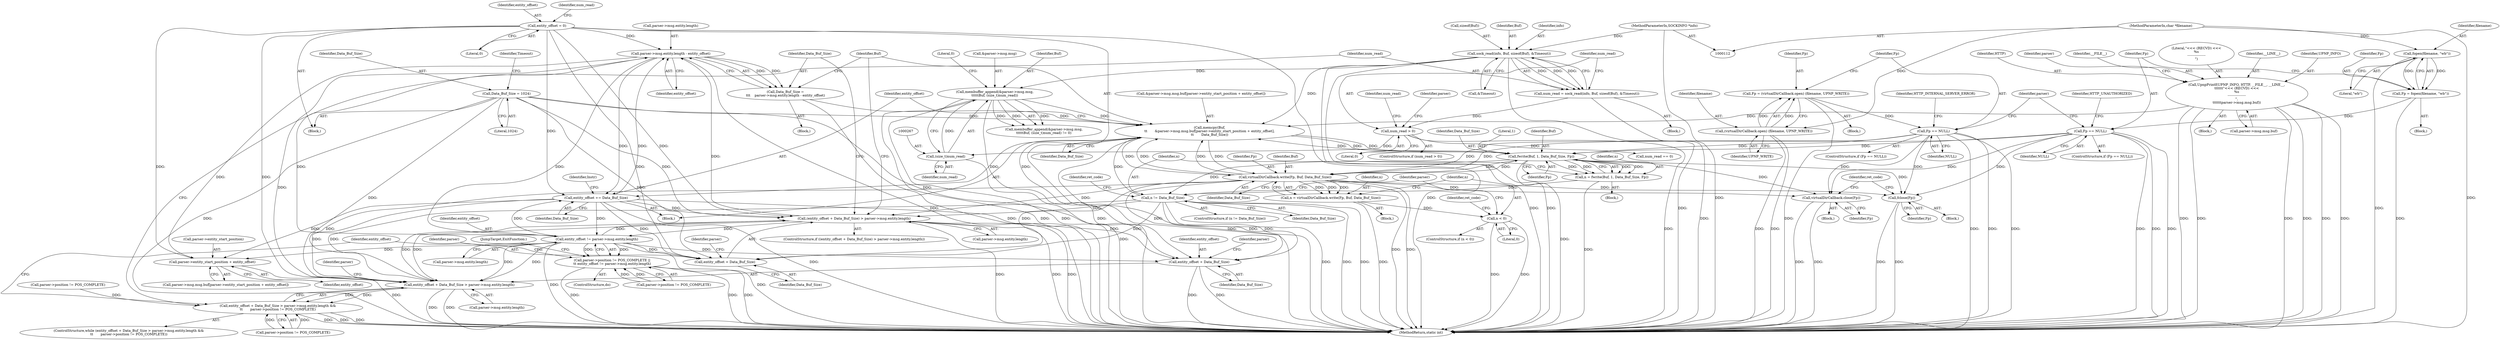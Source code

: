 digraph "0_pupnp-code_be0a01bdb83395d9f3a5ea09c1308a4f1a972cbd@pointer" {
"1000374" [label="(Call,parser->msg.entity.length - entity_offset)"];
"1000360" [label="(Call,(entity_offset + Data_Buf_Size) > parser->msg.entity.length)"];
"1000400" [label="(Call,entity_offset += Data_Buf_Size)"];
"1000383" [label="(Call,memcpy(Buf,\n\t\t       &parser->msg.msg.buf[parser->entity_start_position + entity_offset],\n\t\t       Data_Buf_Size))"];
"1000258" [label="(Call,membuffer_append(&parser->msg.msg,\n\t\t\t\t\tBuf, (size_t)num_read))"];
"1000244" [label="(Call,sock_read(info, Buf, sizeof(Buf), &Timeout))"];
"1000114" [label="(MethodParameterIn,SOCKINFO *info)"];
"1000266" [label="(Call,(size_t)num_read)"];
"1000252" [label="(Call,num_read > 0)"];
"1000242" [label="(Call,num_read = sock_read(info, Buf, sizeof(Buf), &Timeout))"];
"1000431" [label="(Call,fwrite(Buf, 1, Data_Buf_Size, Fp))"];
"1000413" [label="(Call,virtualDirCallback.write(Fp, Buf, Data_Buf_Size))"];
"1000175" [label="(Call,Fp == NULL)"];
"1000169" [label="(Call,Fp = fopen(filename, \"wb\"))"];
"1000171" [label="(Call,fopen(filename, \"wb\"))"];
"1000115" [label="(MethodParameterIn,char *filename)"];
"1000162" [label="(Call,Fp == NULL)"];
"1000156" [label="(Call,Fp = (virtualDirCallback.open) (filename, UPNP_WRITE))"];
"1000158" [label="(Call,(virtualDirCallback.open) (filename, UPNP_WRITE))"];
"1000319" [label="(Call,UpnpPrintf(UPNP_INFO, HTTP, __FILE__, __LINE__,\n\t\t\t\t\t\t\"<<< (RECVD) <<<\n%s\n-----------------\n\",\n\t\t\t\t\t\tparser->msg.msg.buf))"];
"1000372" [label="(Call,Data_Buf_Size =\n\t\t\t    parser->msg.entity.length - entity_offset)"];
"1000374" [label="(Call,parser->msg.entity.length - entity_offset)"];
"1000138" [label="(Call,entity_offset = 0)"];
"1000451" [label="(Call,entity_offset != parser->msg.entity.length)"];
"1000119" [label="(Call,Data_Buf_Size = 1024)"];
"1000437" [label="(Call,n != Data_Buf_Size)"];
"1000429" [label="(Call,n = fwrite(Buf, 1, Data_Buf_Size, Fp))"];
"1000225" [label="(Call,entity_offset + Data_Buf_Size > parser->msg.entity.length)"];
"1000224" [label="(Call,entity_offset + Data_Buf_Size > parser->msg.entity.length &&\n\t\t       parser->position != POS_COMPLETE)"];
"1000226" [label="(Call,entity_offset + Data_Buf_Size)"];
"1000361" [label="(Call,entity_offset + Data_Buf_Size)"];
"1000394" [label="(Call,parser->entity_start_position + entity_offset)"];
"1000445" [label="(Call,parser->position != POS_COMPLETE ||\n\t\t entity_offset != parser->msg.entity.length)"];
"1000411" [label="(Call,n = virtualDirCallback.write(Fp, Buf, Data_Buf_Size))"];
"1000418" [label="(Call,n < 0)"];
"1000468" [label="(Call,virtualDirCallback.close(Fp))"];
"1000472" [label="(Call,fclose(Fp))"];
"1000224" [label="(Call,entity_offset + Data_Buf_Size > parser->msg.entity.length &&\n\t\t       parser->position != POS_COMPLETE)"];
"1000227" [label="(Identifier,entity_offset)"];
"1000400" [label="(Call,entity_offset += Data_Buf_Size)"];
"1000177" [label="(Identifier,NULL)"];
"1000241" [label="(Block,)"];
"1000438" [label="(Identifier,n)"];
"1000385" [label="(Call,&parser->msg.msg.buf[parser->entity_start_position + entity_offset])"];
"1000226" [label="(Call,entity_offset + Data_Buf_Size)"];
"1000359" [label="(ControlStructure,if ((entity_offset + Data_Buf_Size) > parser->msg.entity.length))"];
"1000420" [label="(Literal,0)"];
"1000252" [label="(Call,num_read > 0)"];
"1000367" [label="(Identifier,parser)"];
"1000416" [label="(Identifier,Data_Buf_Size)"];
"1000399" [label="(Identifier,Data_Buf_Size)"];
"1000166" [label="(Identifier,HTTP_INTERNAL_SERVER_ERROR)"];
"1000386" [label="(Call,parser->msg.msg.buf[parser->entity_start_position + entity_offset])"];
"1000257" [label="(Call,membuffer_append(&parser->msg.msg,\n\t\t\t\t\tBuf, (size_t)num_read) != 0)"];
"1000335" [label="(Identifier,parser)"];
"1000417" [label="(ControlStructure,if (n < 0))"];
"1000442" [label="(Identifier,ret_code)"];
"1000364" [label="(Call,parser->msg.entity.length)"];
"1000472" [label="(Call,fclose(Fp))"];
"1000375" [label="(Call,parser->msg.entity.length)"];
"1000405" [label="(Identifier,Instr)"];
"1000432" [label="(Identifier,Buf)"];
"1000139" [label="(Identifier,entity_offset)"];
"1000473" [label="(Identifier,Fp)"];
"1000175" [label="(Call,Fp == NULL)"];
"1000371" [label="(Block,)"];
"1000362" [label="(Identifier,entity_offset)"];
"1000312" [label="(Call,num_read == 0)"];
"1000268" [label="(Identifier,num_read)"];
"1000325" [label="(Call,parser->msg.msg.buf)"];
"1000434" [label="(Identifier,Data_Buf_Size)"];
"1000225" [label="(Call,entity_offset + Data_Buf_Size > parser->msg.entity.length)"];
"1000188" [label="(Call,parser->position != POS_COMPLETE)"];
"1000172" [label="(Identifier,filename)"];
"1000246" [label="(Identifier,Buf)"];
"1000179" [label="(Identifier,HTTP_UNAUTHORIZED)"];
"1000322" [label="(Identifier,__FILE__)"];
"1000185" [label="(ControlStructure,do)"];
"1000423" [label="(Identifier,ret_code)"];
"1000460" [label="(JumpTarget,ExitFunction:)"];
"1000361" [label="(Call,entity_offset + Data_Buf_Size)"];
"1000258" [label="(Call,membuffer_append(&parser->msg.msg,\n\t\t\t\t\tBuf, (size_t)num_read))"];
"1000173" [label="(Literal,\"wb\")"];
"1000265" [label="(Identifier,Buf)"];
"1000168" [label="(Block,)"];
"1000324" [label="(Literal,\"<<< (RECVD) <<<\n%s\n-----------------\n\")"];
"1000253" [label="(Identifier,num_read)"];
"1000115" [label="(MethodParameterIn,char *filename)"];
"1000433" [label="(Literal,1)"];
"1000119" [label="(Call,Data_Buf_Size = 1024)"];
"1000429" [label="(Call,n = fwrite(Buf, 1, Data_Buf_Size, Fp))"];
"1000159" [label="(Identifier,filename)"];
"1000439" [label="(Identifier,Data_Buf_Size)"];
"1000140" [label="(Literal,0)"];
"1000120" [label="(Identifier,Data_Buf_Size)"];
"1000162" [label="(Call,Fp == NULL)"];
"1000418" [label="(Call,n < 0)"];
"1000138" [label="(Call,entity_offset = 0)"];
"1000157" [label="(Identifier,Fp)"];
"1000415" [label="(Identifier,Buf)"];
"1000419" [label="(Identifier,n)"];
"1000229" [label="(Call,parser->msg.entity.length)"];
"1000259" [label="(Call,&parser->msg.msg)"];
"1000117" [label="(Block,)"];
"1000382" [label="(Identifier,entity_offset)"];
"1000384" [label="(Identifier,Buf)"];
"1000323" [label="(Identifier,__LINE__)"];
"1000245" [label="(Identifier,info)"];
"1000242" [label="(Call,num_read = sock_read(info, Buf, sizeof(Buf), &Timeout))"];
"1000446" [label="(Call,parser->position != POS_COMPLETE)"];
"1000437" [label="(Call,n != Data_Buf_Size)"];
"1000228" [label="(Identifier,Data_Buf_Size)"];
"1000232" [label="(Identifier,parser)"];
"1000412" [label="(Identifier,n)"];
"1000448" [label="(Identifier,parser)"];
"1000427" [label="(Block,)"];
"1000451" [label="(Call,entity_offset != parser->msg.entity.length)"];
"1000169" [label="(Call,Fp = fopen(filename, \"wb\"))"];
"1000143" [label="(Identifier,num_read)"];
"1000190" [label="(Identifier,parser)"];
"1000161" [label="(ControlStructure,if (Fp == NULL))"];
"1000452" [label="(Identifier,entity_offset)"];
"1000409" [label="(Block,)"];
"1000254" [label="(Literal,0)"];
"1000114" [label="(MethodParameterIn,SOCKINFO *info)"];
"1000476" [label="(MethodReturn,static int)"];
"1000186" [label="(Block,)"];
"1000411" [label="(Call,n = virtualDirCallback.write(Fp, Buf, Data_Buf_Size))"];
"1000435" [label="(Identifier,Fp)"];
"1000383" [label="(Call,memcpy(Buf,\n\t\t       &parser->msg.msg.buf[parser->entity_start_position + entity_offset],\n\t\t       Data_Buf_Size))"];
"1000155" [label="(Block,)"];
"1000269" [label="(Literal,0)"];
"1000266" [label="(Call,(size_t)num_read)"];
"1000475" [label="(Identifier,ret_code)"];
"1000374" [label="(Call,parser->msg.entity.length - entity_offset)"];
"1000468" [label="(Call,virtualDirCallback.close(Fp))"];
"1000244" [label="(Call,sock_read(info, Buf, sizeof(Buf), &Timeout))"];
"1000318" [label="(Block,)"];
"1000176" [label="(Identifier,Fp)"];
"1000363" [label="(Identifier,Data_Buf_Size)"];
"1000431" [label="(Call,fwrite(Buf, 1, Data_Buf_Size, Fp))"];
"1000170" [label="(Identifier,Fp)"];
"1000121" [label="(Literal,1024)"];
"1000158" [label="(Call,(virtualDirCallback.open) (filename, UPNP_WRITE))"];
"1000163" [label="(Identifier,Fp)"];
"1000238" [label="(Identifier,parser)"];
"1000223" [label="(ControlStructure,while (entity_offset + Data_Buf_Size > parser->msg.entity.length &&\n\t\t       parser->position != POS_COMPLETE))"];
"1000445" [label="(Call,parser->position != POS_COMPLETE ||\n\t\t entity_offset != parser->msg.entity.length)"];
"1000401" [label="(Identifier,entity_offset)"];
"1000467" [label="(Block,)"];
"1000394" [label="(Call,parser->entity_start_position + entity_offset)"];
"1000471" [label="(Block,)"];
"1000262" [label="(Identifier,parser)"];
"1000414" [label="(Identifier,Fp)"];
"1000320" [label="(Identifier,UPNP_INFO)"];
"1000156" [label="(Call,Fp = (virtualDirCallback.open) (filename, UPNP_WRITE))"];
"1000321" [label="(Identifier,HTTP)"];
"1000372" [label="(Call,Data_Buf_Size =\n\t\t\t    parser->msg.entity.length - entity_offset)"];
"1000436" [label="(ControlStructure,if (n != Data_Buf_Size))"];
"1000313" [label="(Identifier,num_read)"];
"1000469" [label="(Identifier,Fp)"];
"1000125" [label="(Identifier,Timeout)"];
"1000247" [label="(Call,sizeof(Buf))"];
"1000182" [label="(Identifier,parser)"];
"1000174" [label="(ControlStructure,if (Fp == NULL))"];
"1000164" [label="(Identifier,NULL)"];
"1000251" [label="(ControlStructure,if (num_read > 0))"];
"1000453" [label="(Call,parser->msg.entity.length)"];
"1000171" [label="(Call,fopen(filename, \"wb\"))"];
"1000395" [label="(Call,parser->entity_start_position)"];
"1000402" [label="(Identifier,Data_Buf_Size)"];
"1000236" [label="(Call,parser->position != POS_COMPLETE)"];
"1000249" [label="(Call,&Timeout)"];
"1000413" [label="(Call,virtualDirCallback.write(Fp, Buf, Data_Buf_Size))"];
"1000373" [label="(Identifier,Data_Buf_Size)"];
"1000319" [label="(Call,UpnpPrintf(UPNP_INFO, HTTP, __FILE__, __LINE__,\n\t\t\t\t\t\t\"<<< (RECVD) <<<\n%s\n-----------------\n\",\n\t\t\t\t\t\tparser->msg.msg.buf))"];
"1000243" [label="(Identifier,num_read)"];
"1000430" [label="(Identifier,n)"];
"1000398" [label="(Identifier,entity_offset)"];
"1000360" [label="(Call,(entity_offset + Data_Buf_Size) > parser->msg.entity.length)"];
"1000160" [label="(Identifier,UPNP_WRITE)"];
"1000374" -> "1000372"  [label="AST: "];
"1000374" -> "1000382"  [label="CFG: "];
"1000375" -> "1000374"  [label="AST: "];
"1000382" -> "1000374"  [label="AST: "];
"1000372" -> "1000374"  [label="CFG: "];
"1000374" -> "1000476"  [label="DDG: "];
"1000374" -> "1000225"  [label="DDG: "];
"1000374" -> "1000372"  [label="DDG: "];
"1000374" -> "1000372"  [label="DDG: "];
"1000360" -> "1000374"  [label="DDG: "];
"1000400" -> "1000374"  [label="DDG: "];
"1000138" -> "1000374"  [label="DDG: "];
"1000451" -> "1000374"  [label="DDG: "];
"1000374" -> "1000394"  [label="DDG: "];
"1000374" -> "1000400"  [label="DDG: "];
"1000374" -> "1000451"  [label="DDG: "];
"1000360" -> "1000359"  [label="AST: "];
"1000360" -> "1000364"  [label="CFG: "];
"1000361" -> "1000360"  [label="AST: "];
"1000364" -> "1000360"  [label="AST: "];
"1000373" -> "1000360"  [label="CFG: "];
"1000384" -> "1000360"  [label="CFG: "];
"1000360" -> "1000476"  [label="DDG: "];
"1000360" -> "1000476"  [label="DDG: "];
"1000360" -> "1000476"  [label="DDG: "];
"1000360" -> "1000225"  [label="DDG: "];
"1000400" -> "1000360"  [label="DDG: "];
"1000138" -> "1000360"  [label="DDG: "];
"1000451" -> "1000360"  [label="DDG: "];
"1000413" -> "1000360"  [label="DDG: "];
"1000119" -> "1000360"  [label="DDG: "];
"1000437" -> "1000360"  [label="DDG: "];
"1000225" -> "1000360"  [label="DDG: "];
"1000360" -> "1000451"  [label="DDG: "];
"1000400" -> "1000186"  [label="AST: "];
"1000400" -> "1000402"  [label="CFG: "];
"1000401" -> "1000400"  [label="AST: "];
"1000402" -> "1000400"  [label="AST: "];
"1000405" -> "1000400"  [label="CFG: "];
"1000400" -> "1000476"  [label="DDG: "];
"1000400" -> "1000225"  [label="DDG: "];
"1000400" -> "1000226"  [label="DDG: "];
"1000400" -> "1000361"  [label="DDG: "];
"1000400" -> "1000394"  [label="DDG: "];
"1000383" -> "1000400"  [label="DDG: "];
"1000138" -> "1000400"  [label="DDG: "];
"1000451" -> "1000400"  [label="DDG: "];
"1000400" -> "1000451"  [label="DDG: "];
"1000383" -> "1000186"  [label="AST: "];
"1000383" -> "1000399"  [label="CFG: "];
"1000384" -> "1000383"  [label="AST: "];
"1000385" -> "1000383"  [label="AST: "];
"1000399" -> "1000383"  [label="AST: "];
"1000401" -> "1000383"  [label="CFG: "];
"1000383" -> "1000476"  [label="DDG: "];
"1000383" -> "1000476"  [label="DDG: "];
"1000258" -> "1000383"  [label="DDG: "];
"1000431" -> "1000383"  [label="DDG: "];
"1000413" -> "1000383"  [label="DDG: "];
"1000413" -> "1000383"  [label="DDG: "];
"1000244" -> "1000383"  [label="DDG: "];
"1000319" -> "1000383"  [label="DDG: "];
"1000372" -> "1000383"  [label="DDG: "];
"1000119" -> "1000383"  [label="DDG: "];
"1000437" -> "1000383"  [label="DDG: "];
"1000383" -> "1000413"  [label="DDG: "];
"1000383" -> "1000413"  [label="DDG: "];
"1000383" -> "1000431"  [label="DDG: "];
"1000383" -> "1000431"  [label="DDG: "];
"1000258" -> "1000257"  [label="AST: "];
"1000258" -> "1000266"  [label="CFG: "];
"1000259" -> "1000258"  [label="AST: "];
"1000265" -> "1000258"  [label="AST: "];
"1000266" -> "1000258"  [label="AST: "];
"1000269" -> "1000258"  [label="CFG: "];
"1000258" -> "1000476"  [label="DDG: "];
"1000258" -> "1000476"  [label="DDG: "];
"1000258" -> "1000476"  [label="DDG: "];
"1000258" -> "1000257"  [label="DDG: "];
"1000258" -> "1000257"  [label="DDG: "];
"1000258" -> "1000257"  [label="DDG: "];
"1000244" -> "1000258"  [label="DDG: "];
"1000266" -> "1000258"  [label="DDG: "];
"1000244" -> "1000242"  [label="AST: "];
"1000244" -> "1000249"  [label="CFG: "];
"1000245" -> "1000244"  [label="AST: "];
"1000246" -> "1000244"  [label="AST: "];
"1000247" -> "1000244"  [label="AST: "];
"1000249" -> "1000244"  [label="AST: "];
"1000242" -> "1000244"  [label="CFG: "];
"1000244" -> "1000476"  [label="DDG: "];
"1000244" -> "1000476"  [label="DDG: "];
"1000244" -> "1000476"  [label="DDG: "];
"1000244" -> "1000242"  [label="DDG: "];
"1000244" -> "1000242"  [label="DDG: "];
"1000244" -> "1000242"  [label="DDG: "];
"1000114" -> "1000244"  [label="DDG: "];
"1000114" -> "1000112"  [label="AST: "];
"1000114" -> "1000476"  [label="DDG: "];
"1000266" -> "1000268"  [label="CFG: "];
"1000267" -> "1000266"  [label="AST: "];
"1000268" -> "1000266"  [label="AST: "];
"1000266" -> "1000476"  [label="DDG: "];
"1000252" -> "1000266"  [label="DDG: "];
"1000252" -> "1000251"  [label="AST: "];
"1000252" -> "1000254"  [label="CFG: "];
"1000253" -> "1000252"  [label="AST: "];
"1000254" -> "1000252"  [label="AST: "];
"1000262" -> "1000252"  [label="CFG: "];
"1000313" -> "1000252"  [label="CFG: "];
"1000252" -> "1000476"  [label="DDG: "];
"1000242" -> "1000252"  [label="DDG: "];
"1000252" -> "1000312"  [label="DDG: "];
"1000242" -> "1000241"  [label="AST: "];
"1000243" -> "1000242"  [label="AST: "];
"1000253" -> "1000242"  [label="CFG: "];
"1000242" -> "1000476"  [label="DDG: "];
"1000431" -> "1000429"  [label="AST: "];
"1000431" -> "1000435"  [label="CFG: "];
"1000432" -> "1000431"  [label="AST: "];
"1000433" -> "1000431"  [label="AST: "];
"1000434" -> "1000431"  [label="AST: "];
"1000435" -> "1000431"  [label="AST: "];
"1000429" -> "1000431"  [label="CFG: "];
"1000431" -> "1000476"  [label="DDG: "];
"1000431" -> "1000413"  [label="DDG: "];
"1000431" -> "1000429"  [label="DDG: "];
"1000431" -> "1000429"  [label="DDG: "];
"1000431" -> "1000429"  [label="DDG: "];
"1000431" -> "1000429"  [label="DDG: "];
"1000413" -> "1000431"  [label="DDG: "];
"1000175" -> "1000431"  [label="DDG: "];
"1000162" -> "1000431"  [label="DDG: "];
"1000431" -> "1000437"  [label="DDG: "];
"1000431" -> "1000468"  [label="DDG: "];
"1000431" -> "1000472"  [label="DDG: "];
"1000413" -> "1000411"  [label="AST: "];
"1000413" -> "1000416"  [label="CFG: "];
"1000414" -> "1000413"  [label="AST: "];
"1000415" -> "1000413"  [label="AST: "];
"1000416" -> "1000413"  [label="AST: "];
"1000411" -> "1000413"  [label="CFG: "];
"1000413" -> "1000476"  [label="DDG: "];
"1000413" -> "1000476"  [label="DDG: "];
"1000413" -> "1000225"  [label="DDG: "];
"1000413" -> "1000226"  [label="DDG: "];
"1000413" -> "1000361"  [label="DDG: "];
"1000413" -> "1000411"  [label="DDG: "];
"1000413" -> "1000411"  [label="DDG: "];
"1000413" -> "1000411"  [label="DDG: "];
"1000175" -> "1000413"  [label="DDG: "];
"1000162" -> "1000413"  [label="DDG: "];
"1000413" -> "1000468"  [label="DDG: "];
"1000413" -> "1000472"  [label="DDG: "];
"1000175" -> "1000174"  [label="AST: "];
"1000175" -> "1000177"  [label="CFG: "];
"1000176" -> "1000175"  [label="AST: "];
"1000177" -> "1000175"  [label="AST: "];
"1000179" -> "1000175"  [label="CFG: "];
"1000182" -> "1000175"  [label="CFG: "];
"1000175" -> "1000476"  [label="DDG: "];
"1000175" -> "1000476"  [label="DDG: "];
"1000175" -> "1000476"  [label="DDG: "];
"1000169" -> "1000175"  [label="DDG: "];
"1000175" -> "1000468"  [label="DDG: "];
"1000175" -> "1000472"  [label="DDG: "];
"1000169" -> "1000168"  [label="AST: "];
"1000169" -> "1000171"  [label="CFG: "];
"1000170" -> "1000169"  [label="AST: "];
"1000171" -> "1000169"  [label="AST: "];
"1000176" -> "1000169"  [label="CFG: "];
"1000169" -> "1000476"  [label="DDG: "];
"1000171" -> "1000169"  [label="DDG: "];
"1000171" -> "1000169"  [label="DDG: "];
"1000171" -> "1000173"  [label="CFG: "];
"1000172" -> "1000171"  [label="AST: "];
"1000173" -> "1000171"  [label="AST: "];
"1000171" -> "1000476"  [label="DDG: "];
"1000115" -> "1000171"  [label="DDG: "];
"1000115" -> "1000112"  [label="AST: "];
"1000115" -> "1000476"  [label="DDG: "];
"1000115" -> "1000158"  [label="DDG: "];
"1000162" -> "1000161"  [label="AST: "];
"1000162" -> "1000164"  [label="CFG: "];
"1000163" -> "1000162"  [label="AST: "];
"1000164" -> "1000162"  [label="AST: "];
"1000166" -> "1000162"  [label="CFG: "];
"1000182" -> "1000162"  [label="CFG: "];
"1000162" -> "1000476"  [label="DDG: "];
"1000162" -> "1000476"  [label="DDG: "];
"1000162" -> "1000476"  [label="DDG: "];
"1000156" -> "1000162"  [label="DDG: "];
"1000162" -> "1000468"  [label="DDG: "];
"1000162" -> "1000472"  [label="DDG: "];
"1000156" -> "1000155"  [label="AST: "];
"1000156" -> "1000158"  [label="CFG: "];
"1000157" -> "1000156"  [label="AST: "];
"1000158" -> "1000156"  [label="AST: "];
"1000163" -> "1000156"  [label="CFG: "];
"1000156" -> "1000476"  [label="DDG: "];
"1000158" -> "1000156"  [label="DDG: "];
"1000158" -> "1000156"  [label="DDG: "];
"1000158" -> "1000160"  [label="CFG: "];
"1000159" -> "1000158"  [label="AST: "];
"1000160" -> "1000158"  [label="AST: "];
"1000158" -> "1000476"  [label="DDG: "];
"1000158" -> "1000476"  [label="DDG: "];
"1000319" -> "1000318"  [label="AST: "];
"1000319" -> "1000325"  [label="CFG: "];
"1000320" -> "1000319"  [label="AST: "];
"1000321" -> "1000319"  [label="AST: "];
"1000322" -> "1000319"  [label="AST: "];
"1000323" -> "1000319"  [label="AST: "];
"1000324" -> "1000319"  [label="AST: "];
"1000325" -> "1000319"  [label="AST: "];
"1000335" -> "1000319"  [label="CFG: "];
"1000319" -> "1000476"  [label="DDG: "];
"1000319" -> "1000476"  [label="DDG: "];
"1000319" -> "1000476"  [label="DDG: "];
"1000319" -> "1000476"  [label="DDG: "];
"1000319" -> "1000476"  [label="DDG: "];
"1000319" -> "1000476"  [label="DDG: "];
"1000372" -> "1000371"  [label="AST: "];
"1000373" -> "1000372"  [label="AST: "];
"1000384" -> "1000372"  [label="CFG: "];
"1000372" -> "1000476"  [label="DDG: "];
"1000138" -> "1000117"  [label="AST: "];
"1000138" -> "1000140"  [label="CFG: "];
"1000139" -> "1000138"  [label="AST: "];
"1000140" -> "1000138"  [label="AST: "];
"1000143" -> "1000138"  [label="CFG: "];
"1000138" -> "1000476"  [label="DDG: "];
"1000138" -> "1000225"  [label="DDG: "];
"1000138" -> "1000226"  [label="DDG: "];
"1000138" -> "1000361"  [label="DDG: "];
"1000138" -> "1000394"  [label="DDG: "];
"1000451" -> "1000445"  [label="AST: "];
"1000451" -> "1000453"  [label="CFG: "];
"1000452" -> "1000451"  [label="AST: "];
"1000453" -> "1000451"  [label="AST: "];
"1000445" -> "1000451"  [label="CFG: "];
"1000451" -> "1000476"  [label="DDG: "];
"1000451" -> "1000476"  [label="DDG: "];
"1000451" -> "1000225"  [label="DDG: "];
"1000451" -> "1000225"  [label="DDG: "];
"1000451" -> "1000226"  [label="DDG: "];
"1000451" -> "1000361"  [label="DDG: "];
"1000451" -> "1000394"  [label="DDG: "];
"1000451" -> "1000445"  [label="DDG: "];
"1000451" -> "1000445"  [label="DDG: "];
"1000119" -> "1000117"  [label="AST: "];
"1000119" -> "1000121"  [label="CFG: "];
"1000120" -> "1000119"  [label="AST: "];
"1000121" -> "1000119"  [label="AST: "];
"1000125" -> "1000119"  [label="CFG: "];
"1000119" -> "1000476"  [label="DDG: "];
"1000119" -> "1000225"  [label="DDG: "];
"1000119" -> "1000226"  [label="DDG: "];
"1000119" -> "1000361"  [label="DDG: "];
"1000437" -> "1000436"  [label="AST: "];
"1000437" -> "1000439"  [label="CFG: "];
"1000438" -> "1000437"  [label="AST: "];
"1000439" -> "1000437"  [label="AST: "];
"1000448" -> "1000437"  [label="CFG: "];
"1000442" -> "1000437"  [label="CFG: "];
"1000437" -> "1000476"  [label="DDG: "];
"1000437" -> "1000476"  [label="DDG: "];
"1000437" -> "1000476"  [label="DDG: "];
"1000437" -> "1000225"  [label="DDG: "];
"1000437" -> "1000226"  [label="DDG: "];
"1000437" -> "1000361"  [label="DDG: "];
"1000429" -> "1000437"  [label="DDG: "];
"1000429" -> "1000427"  [label="AST: "];
"1000430" -> "1000429"  [label="AST: "];
"1000438" -> "1000429"  [label="CFG: "];
"1000429" -> "1000476"  [label="DDG: "];
"1000225" -> "1000224"  [label="AST: "];
"1000225" -> "1000229"  [label="CFG: "];
"1000226" -> "1000225"  [label="AST: "];
"1000229" -> "1000225"  [label="AST: "];
"1000238" -> "1000225"  [label="CFG: "];
"1000224" -> "1000225"  [label="CFG: "];
"1000225" -> "1000476"  [label="DDG: "];
"1000225" -> "1000476"  [label="DDG: "];
"1000225" -> "1000224"  [label="DDG: "];
"1000225" -> "1000224"  [label="DDG: "];
"1000224" -> "1000223"  [label="AST: "];
"1000224" -> "1000236"  [label="CFG: "];
"1000236" -> "1000224"  [label="AST: "];
"1000243" -> "1000224"  [label="CFG: "];
"1000362" -> "1000224"  [label="CFG: "];
"1000224" -> "1000476"  [label="DDG: "];
"1000224" -> "1000476"  [label="DDG: "];
"1000224" -> "1000476"  [label="DDG: "];
"1000236" -> "1000224"  [label="DDG: "];
"1000236" -> "1000224"  [label="DDG: "];
"1000188" -> "1000224"  [label="DDG: "];
"1000226" -> "1000228"  [label="CFG: "];
"1000227" -> "1000226"  [label="AST: "];
"1000228" -> "1000226"  [label="AST: "];
"1000232" -> "1000226"  [label="CFG: "];
"1000226" -> "1000476"  [label="DDG: "];
"1000226" -> "1000476"  [label="DDG: "];
"1000361" -> "1000363"  [label="CFG: "];
"1000362" -> "1000361"  [label="AST: "];
"1000363" -> "1000361"  [label="AST: "];
"1000367" -> "1000361"  [label="CFG: "];
"1000394" -> "1000386"  [label="AST: "];
"1000394" -> "1000398"  [label="CFG: "];
"1000395" -> "1000394"  [label="AST: "];
"1000398" -> "1000394"  [label="AST: "];
"1000386" -> "1000394"  [label="CFG: "];
"1000394" -> "1000476"  [label="DDG: "];
"1000445" -> "1000185"  [label="AST: "];
"1000445" -> "1000446"  [label="CFG: "];
"1000446" -> "1000445"  [label="AST: "];
"1000190" -> "1000445"  [label="CFG: "];
"1000460" -> "1000445"  [label="CFG: "];
"1000445" -> "1000476"  [label="DDG: "];
"1000445" -> "1000476"  [label="DDG: "];
"1000445" -> "1000476"  [label="DDG: "];
"1000446" -> "1000445"  [label="DDG: "];
"1000446" -> "1000445"  [label="DDG: "];
"1000411" -> "1000409"  [label="AST: "];
"1000412" -> "1000411"  [label="AST: "];
"1000419" -> "1000411"  [label="CFG: "];
"1000411" -> "1000476"  [label="DDG: "];
"1000411" -> "1000418"  [label="DDG: "];
"1000418" -> "1000417"  [label="AST: "];
"1000418" -> "1000420"  [label="CFG: "];
"1000419" -> "1000418"  [label="AST: "];
"1000420" -> "1000418"  [label="AST: "];
"1000448" -> "1000418"  [label="CFG: "];
"1000423" -> "1000418"  [label="CFG: "];
"1000418" -> "1000476"  [label="DDG: "];
"1000418" -> "1000476"  [label="DDG: "];
"1000468" -> "1000467"  [label="AST: "];
"1000468" -> "1000469"  [label="CFG: "];
"1000469" -> "1000468"  [label="AST: "];
"1000475" -> "1000468"  [label="CFG: "];
"1000468" -> "1000476"  [label="DDG: "];
"1000468" -> "1000476"  [label="DDG: "];
"1000472" -> "1000471"  [label="AST: "];
"1000472" -> "1000473"  [label="CFG: "];
"1000473" -> "1000472"  [label="AST: "];
"1000475" -> "1000472"  [label="CFG: "];
"1000472" -> "1000476"  [label="DDG: "];
"1000472" -> "1000476"  [label="DDG: "];
}
